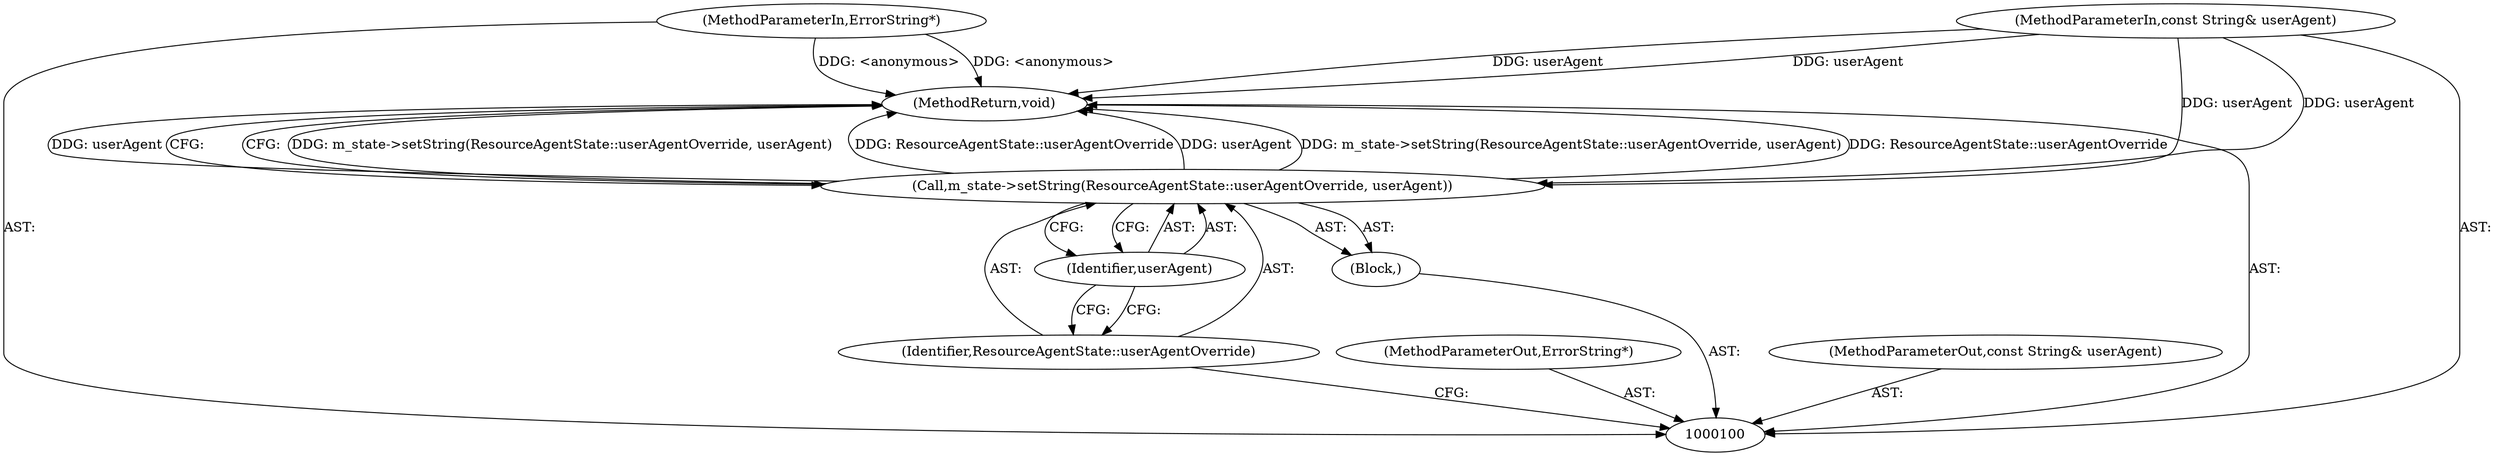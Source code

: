 digraph "0_Chrome_d4cd2b2c0953ad7e9fa988c234eb9361be80fe81_19" {
"1000107" [label="(MethodReturn,void)"];
"1000101" [label="(MethodParameterIn,ErrorString*)"];
"1000118" [label="(MethodParameterOut,ErrorString*)"];
"1000102" [label="(MethodParameterIn,const String& userAgent)"];
"1000119" [label="(MethodParameterOut,const String& userAgent)"];
"1000103" [label="(Block,)"];
"1000105" [label="(Identifier,ResourceAgentState::userAgentOverride)"];
"1000104" [label="(Call,m_state->setString(ResourceAgentState::userAgentOverride, userAgent))"];
"1000106" [label="(Identifier,userAgent)"];
"1000107" -> "1000100"  [label="AST: "];
"1000107" -> "1000104"  [label="CFG: "];
"1000104" -> "1000107"  [label="DDG: m_state->setString(ResourceAgentState::userAgentOverride, userAgent)"];
"1000104" -> "1000107"  [label="DDG: ResourceAgentState::userAgentOverride"];
"1000104" -> "1000107"  [label="DDG: userAgent"];
"1000102" -> "1000107"  [label="DDG: userAgent"];
"1000101" -> "1000107"  [label="DDG: <anonymous>"];
"1000101" -> "1000100"  [label="AST: "];
"1000101" -> "1000107"  [label="DDG: <anonymous>"];
"1000118" -> "1000100"  [label="AST: "];
"1000102" -> "1000100"  [label="AST: "];
"1000102" -> "1000107"  [label="DDG: userAgent"];
"1000102" -> "1000104"  [label="DDG: userAgent"];
"1000119" -> "1000100"  [label="AST: "];
"1000103" -> "1000100"  [label="AST: "];
"1000104" -> "1000103"  [label="AST: "];
"1000105" -> "1000104"  [label="AST: "];
"1000105" -> "1000100"  [label="CFG: "];
"1000106" -> "1000105"  [label="CFG: "];
"1000104" -> "1000103"  [label="AST: "];
"1000104" -> "1000106"  [label="CFG: "];
"1000105" -> "1000104"  [label="AST: "];
"1000106" -> "1000104"  [label="AST: "];
"1000107" -> "1000104"  [label="CFG: "];
"1000104" -> "1000107"  [label="DDG: m_state->setString(ResourceAgentState::userAgentOverride, userAgent)"];
"1000104" -> "1000107"  [label="DDG: ResourceAgentState::userAgentOverride"];
"1000104" -> "1000107"  [label="DDG: userAgent"];
"1000102" -> "1000104"  [label="DDG: userAgent"];
"1000106" -> "1000104"  [label="AST: "];
"1000106" -> "1000105"  [label="CFG: "];
"1000104" -> "1000106"  [label="CFG: "];
}
